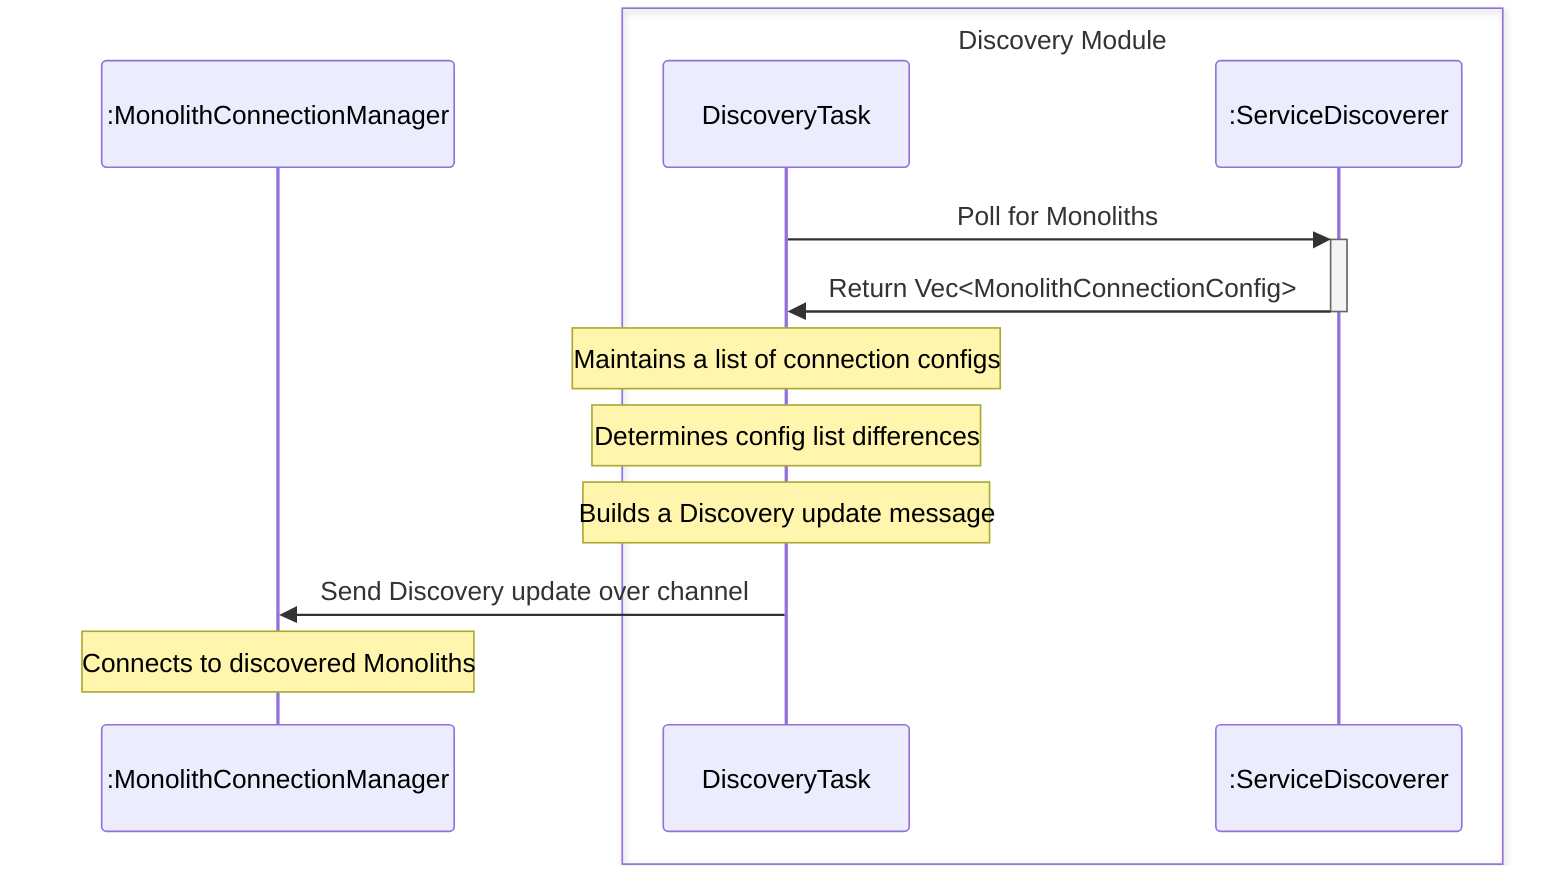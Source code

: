 sequenceDiagram
    participant MCM as :MonolithConnectionManager
    box Discovery Module
    participant DT as DiscoveryTask
    participant MD as :ServiceDiscoverer
    end

    DT->>+MD: Poll for Monoliths
    MD->>-DT: Return Vec<MonolithConnectionConfig>
    Note over DT: Maintains a list of connection configs
    Note over DT: Determines config list differences
    Note over DT: Builds a Discovery update message
    DT->>MCM: Send Discovery update over channel
    Note over MCM: Connects to discovered Monoliths